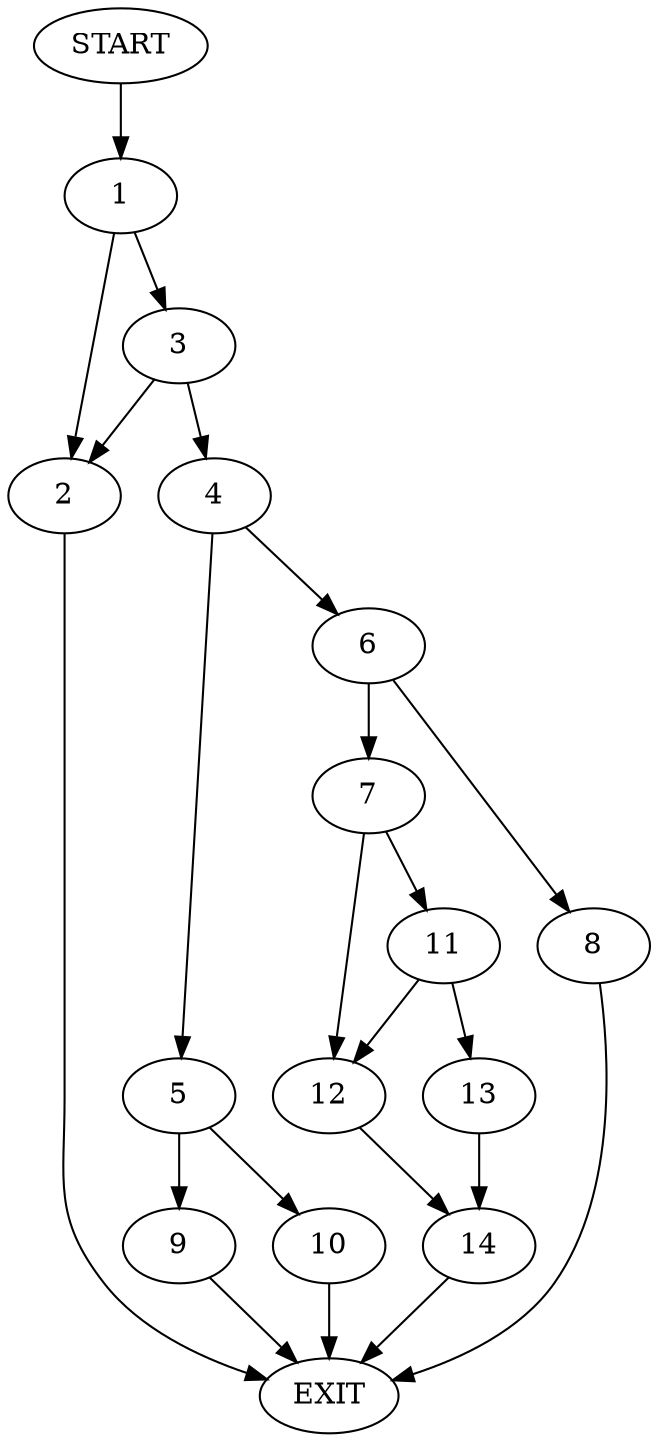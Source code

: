 digraph {
0 [label="START"]
15 [label="EXIT"]
0 -> 1
1 -> 2
1 -> 3
2 -> 15
3 -> 2
3 -> 4
4 -> 5
4 -> 6
6 -> 7
6 -> 8
5 -> 9
5 -> 10
8 -> 15
7 -> 11
7 -> 12
11 -> 13
11 -> 12
12 -> 14
13 -> 14
14 -> 15
9 -> 15
10 -> 15
}
